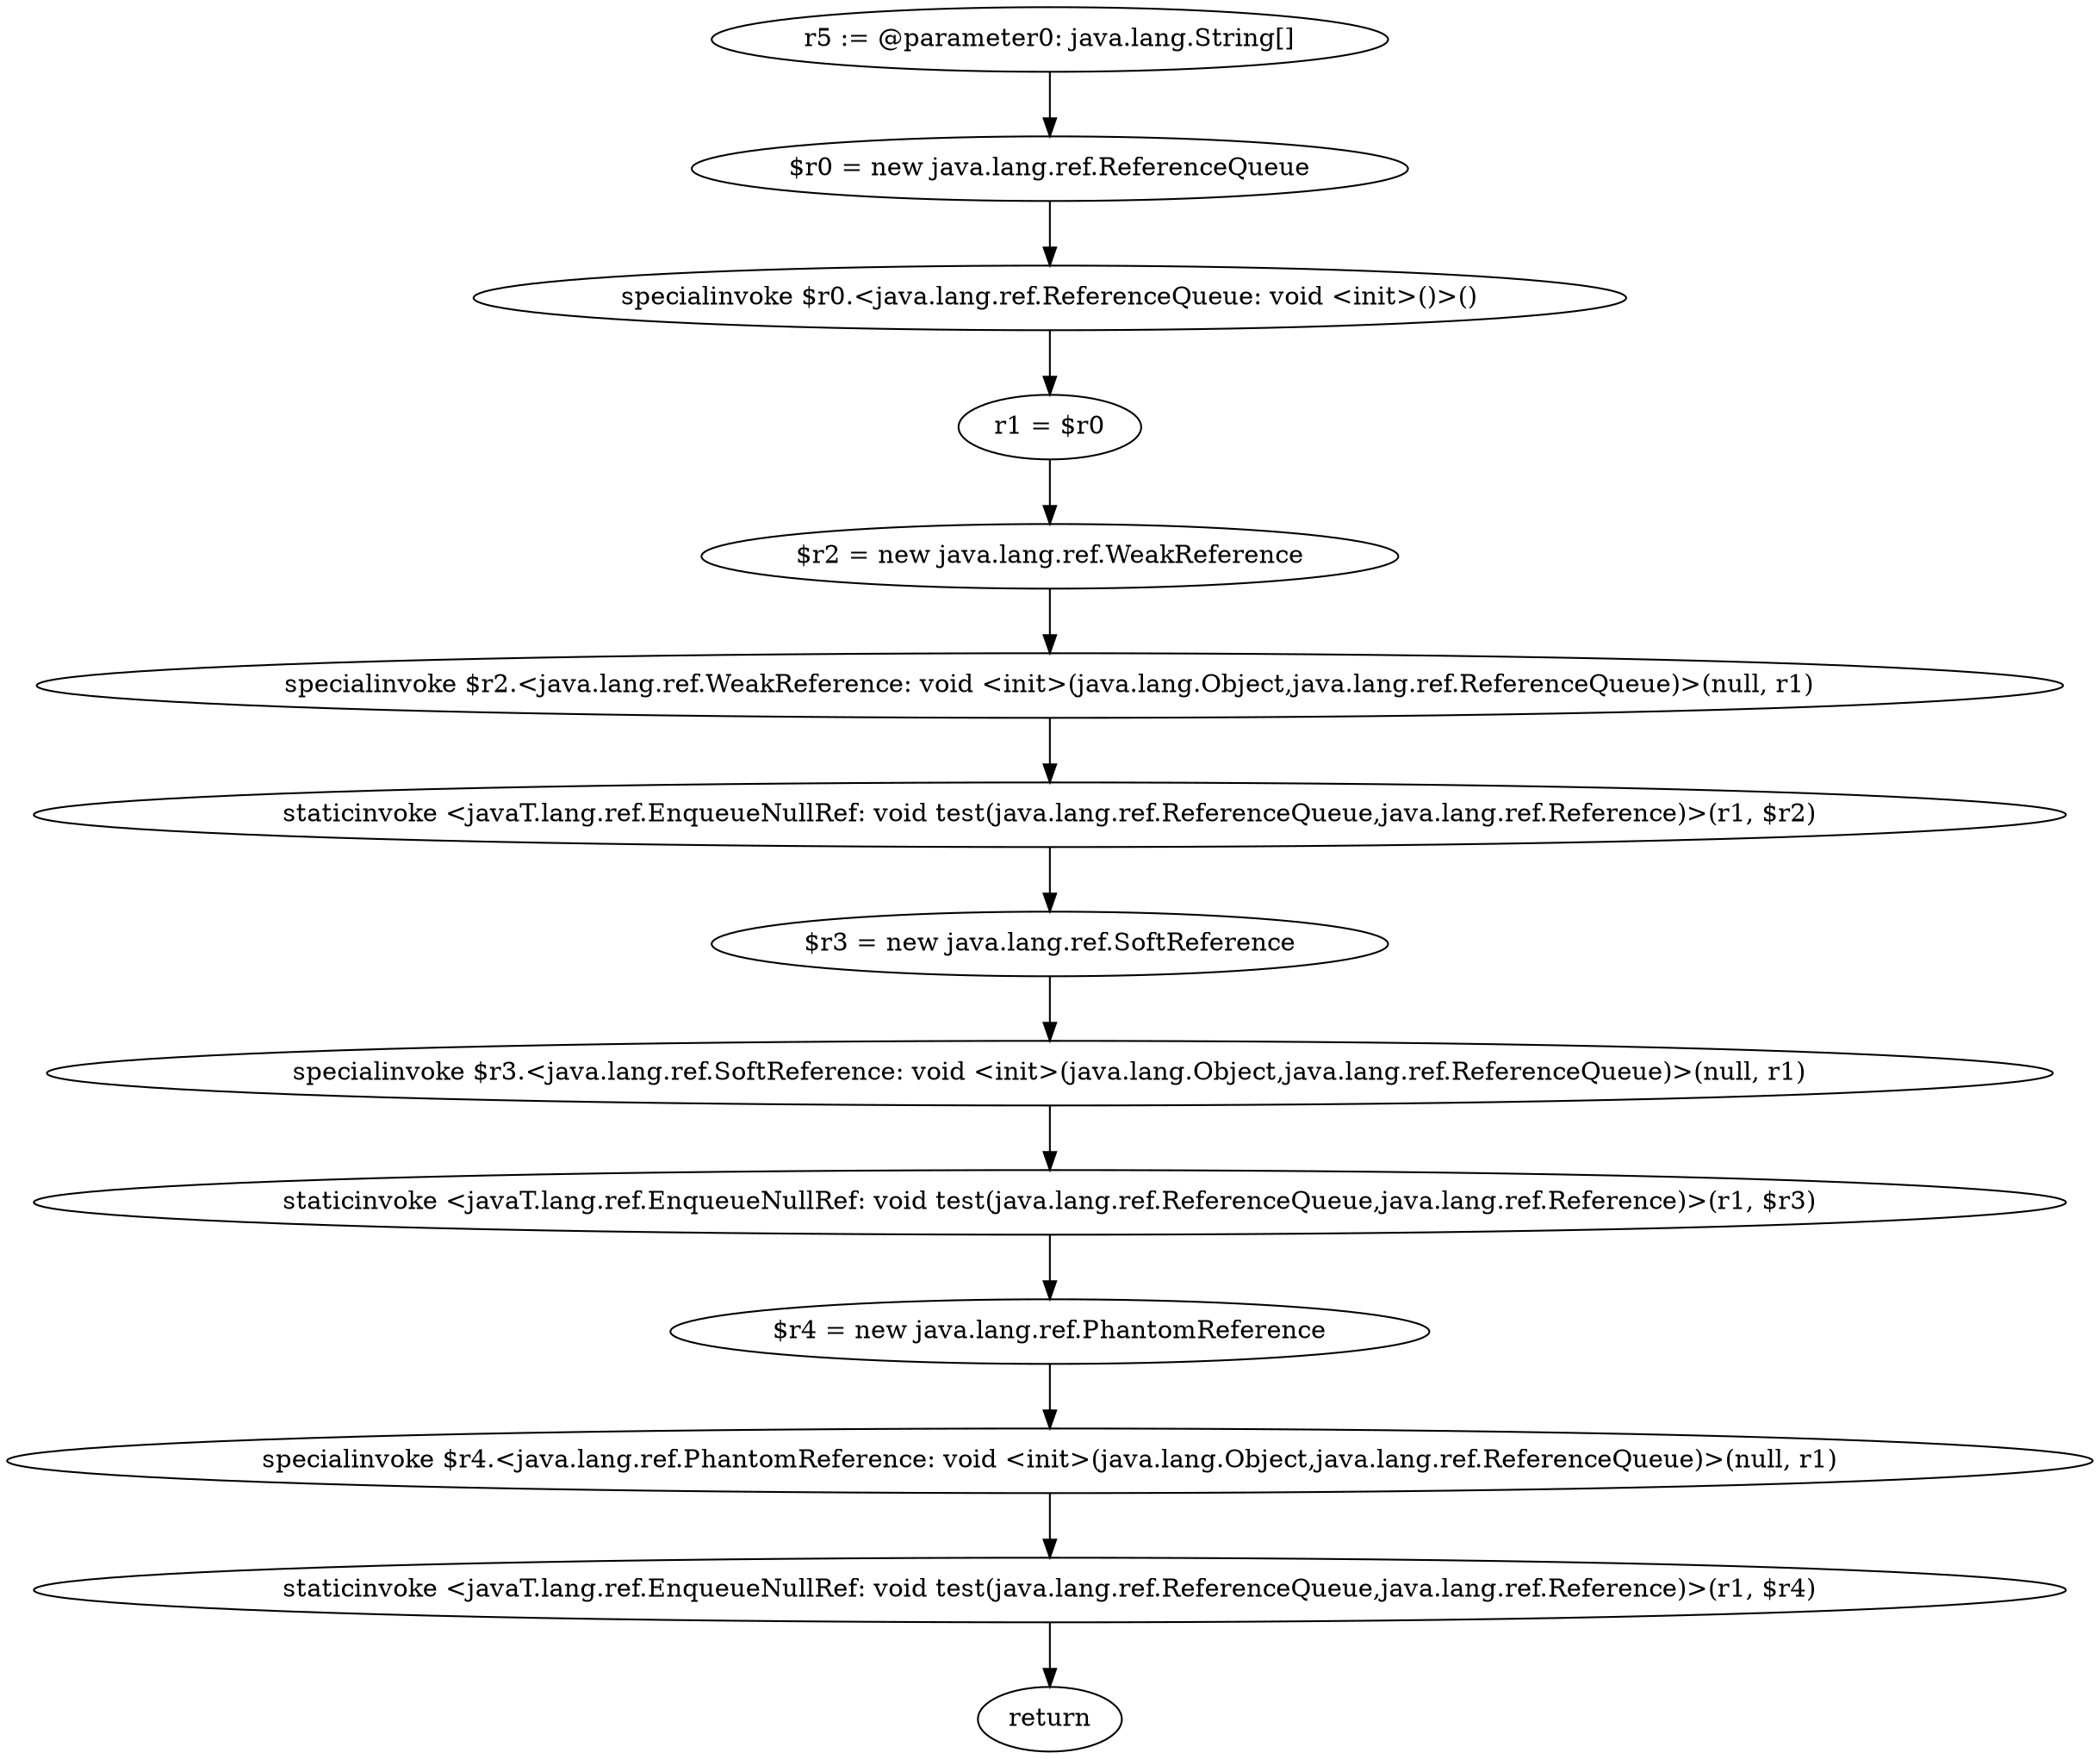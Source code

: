 digraph "unitGraph" {
    "r5 := @parameter0: java.lang.String[]"
    "$r0 = new java.lang.ref.ReferenceQueue"
    "specialinvoke $r0.<java.lang.ref.ReferenceQueue: void <init>()>()"
    "r1 = $r0"
    "$r2 = new java.lang.ref.WeakReference"
    "specialinvoke $r2.<java.lang.ref.WeakReference: void <init>(java.lang.Object,java.lang.ref.ReferenceQueue)>(null, r1)"
    "staticinvoke <javaT.lang.ref.EnqueueNullRef: void test(java.lang.ref.ReferenceQueue,java.lang.ref.Reference)>(r1, $r2)"
    "$r3 = new java.lang.ref.SoftReference"
    "specialinvoke $r3.<java.lang.ref.SoftReference: void <init>(java.lang.Object,java.lang.ref.ReferenceQueue)>(null, r1)"
    "staticinvoke <javaT.lang.ref.EnqueueNullRef: void test(java.lang.ref.ReferenceQueue,java.lang.ref.Reference)>(r1, $r3)"
    "$r4 = new java.lang.ref.PhantomReference"
    "specialinvoke $r4.<java.lang.ref.PhantomReference: void <init>(java.lang.Object,java.lang.ref.ReferenceQueue)>(null, r1)"
    "staticinvoke <javaT.lang.ref.EnqueueNullRef: void test(java.lang.ref.ReferenceQueue,java.lang.ref.Reference)>(r1, $r4)"
    "return"
    "r5 := @parameter0: java.lang.String[]"->"$r0 = new java.lang.ref.ReferenceQueue";
    "$r0 = new java.lang.ref.ReferenceQueue"->"specialinvoke $r0.<java.lang.ref.ReferenceQueue: void <init>()>()";
    "specialinvoke $r0.<java.lang.ref.ReferenceQueue: void <init>()>()"->"r1 = $r0";
    "r1 = $r0"->"$r2 = new java.lang.ref.WeakReference";
    "$r2 = new java.lang.ref.WeakReference"->"specialinvoke $r2.<java.lang.ref.WeakReference: void <init>(java.lang.Object,java.lang.ref.ReferenceQueue)>(null, r1)";
    "specialinvoke $r2.<java.lang.ref.WeakReference: void <init>(java.lang.Object,java.lang.ref.ReferenceQueue)>(null, r1)"->"staticinvoke <javaT.lang.ref.EnqueueNullRef: void test(java.lang.ref.ReferenceQueue,java.lang.ref.Reference)>(r1, $r2)";
    "staticinvoke <javaT.lang.ref.EnqueueNullRef: void test(java.lang.ref.ReferenceQueue,java.lang.ref.Reference)>(r1, $r2)"->"$r3 = new java.lang.ref.SoftReference";
    "$r3 = new java.lang.ref.SoftReference"->"specialinvoke $r3.<java.lang.ref.SoftReference: void <init>(java.lang.Object,java.lang.ref.ReferenceQueue)>(null, r1)";
    "specialinvoke $r3.<java.lang.ref.SoftReference: void <init>(java.lang.Object,java.lang.ref.ReferenceQueue)>(null, r1)"->"staticinvoke <javaT.lang.ref.EnqueueNullRef: void test(java.lang.ref.ReferenceQueue,java.lang.ref.Reference)>(r1, $r3)";
    "staticinvoke <javaT.lang.ref.EnqueueNullRef: void test(java.lang.ref.ReferenceQueue,java.lang.ref.Reference)>(r1, $r3)"->"$r4 = new java.lang.ref.PhantomReference";
    "$r4 = new java.lang.ref.PhantomReference"->"specialinvoke $r4.<java.lang.ref.PhantomReference: void <init>(java.lang.Object,java.lang.ref.ReferenceQueue)>(null, r1)";
    "specialinvoke $r4.<java.lang.ref.PhantomReference: void <init>(java.lang.Object,java.lang.ref.ReferenceQueue)>(null, r1)"->"staticinvoke <javaT.lang.ref.EnqueueNullRef: void test(java.lang.ref.ReferenceQueue,java.lang.ref.Reference)>(r1, $r4)";
    "staticinvoke <javaT.lang.ref.EnqueueNullRef: void test(java.lang.ref.ReferenceQueue,java.lang.ref.Reference)>(r1, $r4)"->"return";
}
